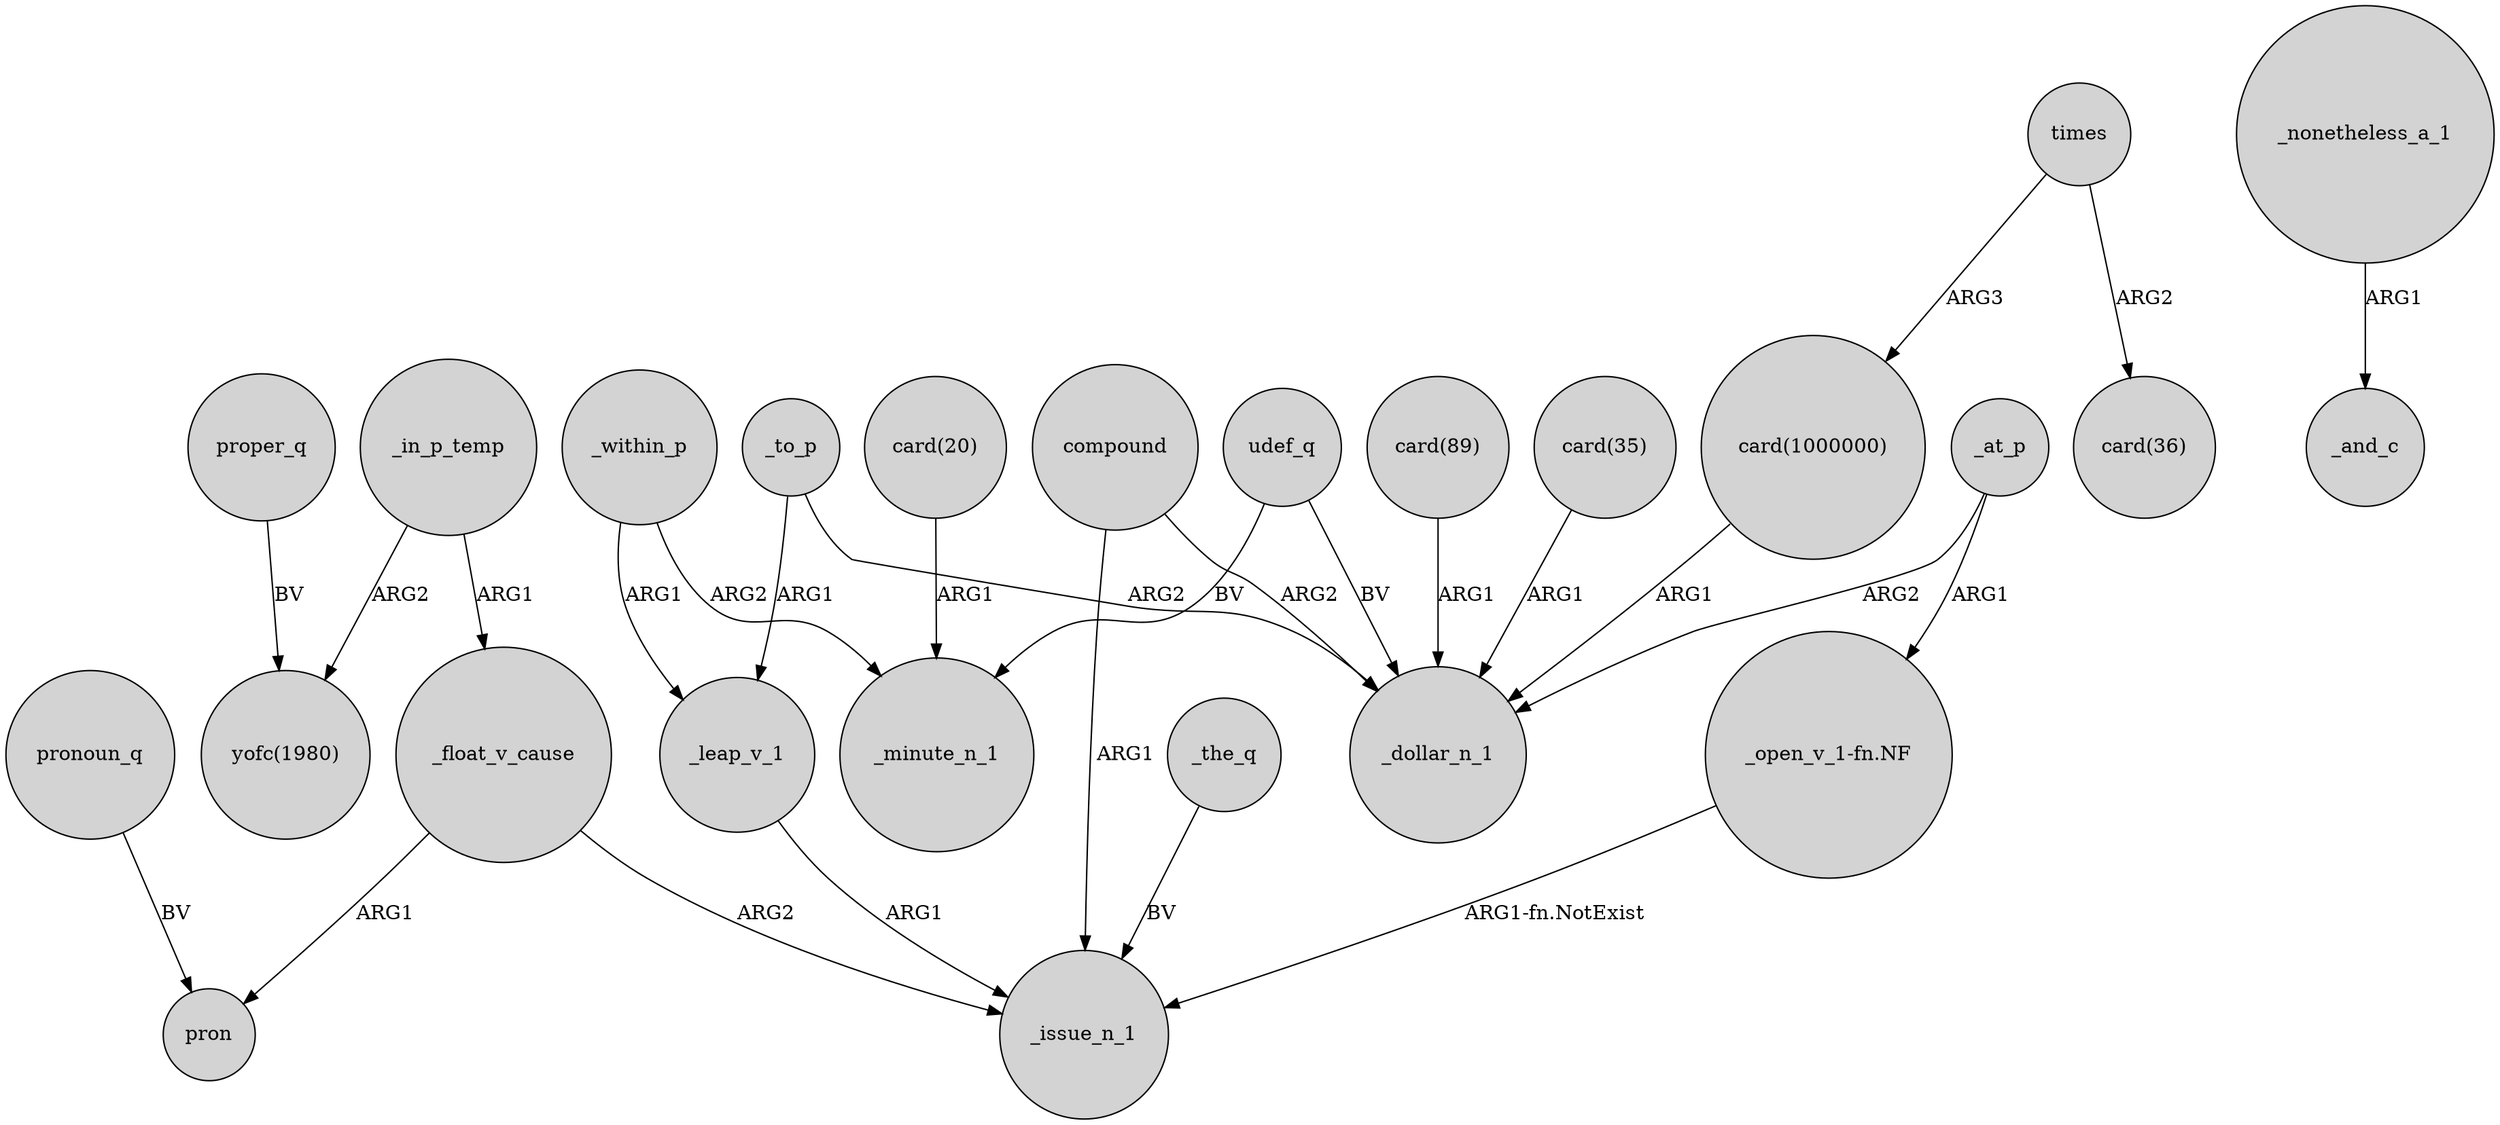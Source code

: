 digraph {
	node [shape=circle style=filled]
	"card(1000000)" -> _dollar_n_1 [label=ARG1]
	_at_p -> _dollar_n_1 [label=ARG2]
	_to_p -> _dollar_n_1 [label=ARG2]
	_nonetheless_a_1 -> _and_c [label=ARG1]
	_in_p_temp -> "yofc(1980)" [label=ARG2]
	_within_p -> _minute_n_1 [label=ARG2]
	_float_v_cause -> pron [label=ARG1]
	_in_p_temp -> _float_v_cause [label=ARG1]
	"_open_v_1-fn.NF" -> _issue_n_1 [label="ARG1-fn.NotExist"]
	_within_p -> _leap_v_1 [label=ARG1]
	udef_q -> _minute_n_1 [label=BV]
	_the_q -> _issue_n_1 [label=BV]
	times -> "card(36)" [label=ARG2]
	_leap_v_1 -> _issue_n_1 [label=ARG1]
	"card(89)" -> _dollar_n_1 [label=ARG1]
	pronoun_q -> pron [label=BV]
	times -> "card(1000000)" [label=ARG3]
	_to_p -> _leap_v_1 [label=ARG1]
	proper_q -> "yofc(1980)" [label=BV]
	compound -> _issue_n_1 [label=ARG1]
	"card(20)" -> _minute_n_1 [label=ARG1]
	_at_p -> "_open_v_1-fn.NF" [label=ARG1]
	_float_v_cause -> _issue_n_1 [label=ARG2]
	compound -> _dollar_n_1 [label=ARG2]
	udef_q -> _dollar_n_1 [label=BV]
	"card(35)" -> _dollar_n_1 [label=ARG1]
}
